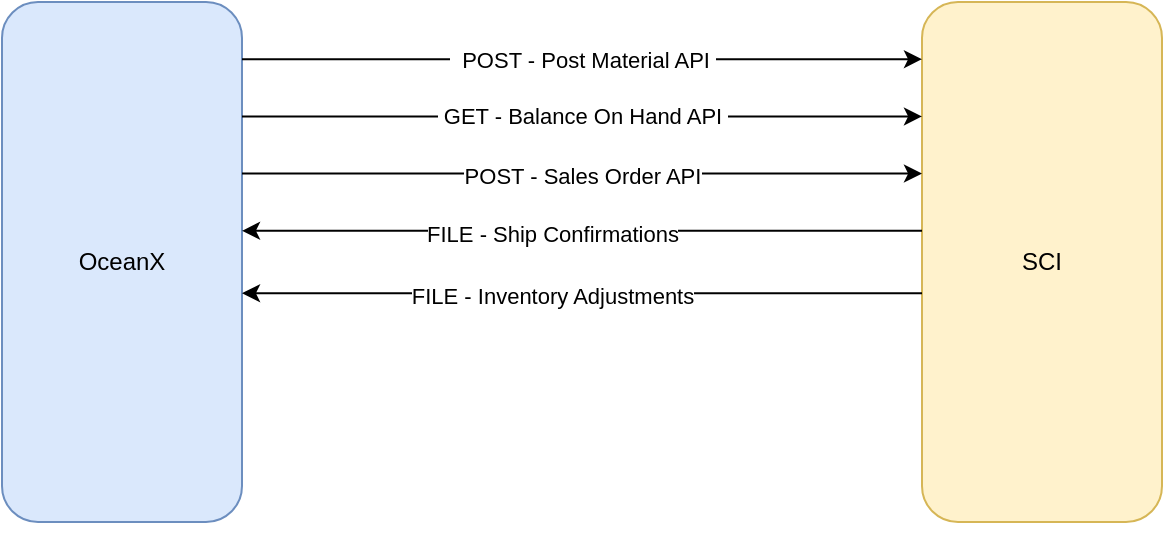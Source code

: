 <mxfile version="17.1.4" type="github">
  <diagram id="MGNirFVEope792cw_PuH" name="Page-1">
    <mxGraphModel dx="1138" dy="635" grid="1" gridSize="10" guides="1" tooltips="1" connect="1" arrows="1" fold="1" page="1" pageScale="1" pageWidth="850" pageHeight="1100" math="0" shadow="0">
      <root>
        <mxCell id="0" />
        <mxCell id="1" parent="0" />
        <mxCell id="hi-h6GFjjIwbvDmihTM5-6" value="OceanX" style="rounded=1;whiteSpace=wrap;html=1;points=[[0,0,0,0,0],[0,0.25,0,0,0],[0,0.5,0,0,0],[0,0.75,0,0,0],[0,1,0,0,0],[0.25,0,0,0,0],[0.25,1,0,0,0],[0.5,0,0,0,0],[0.5,1,0,0,0],[0.75,0,0,0,0],[0.75,1,0,0,0],[1,0,0,0,0],[1,0.11,0,0,0],[1,0.22,0,0,0],[1,0.25,0,0,0],[1,0.33,0,0,0],[1,0.44,0,0,0],[1,0.5,0,0,0],[1,0.56,0,0,0],[1,0.67,0,0,0],[1,0.75,0,0,0],[1,0.78,0,0,0],[1,0.89,0,0,0],[1,1,0,0,0]];fillColor=#dae8fc;strokeColor=#6c8ebf;" parent="1" vertex="1">
          <mxGeometry x="100" y="300" width="120" height="260" as="geometry" />
        </mxCell>
        <mxCell id="hi-h6GFjjIwbvDmihTM5-7" value="SCI" style="rounded=1;whiteSpace=wrap;html=1;points=[[0,0,0,0,0],[0,0.11,0,0,0],[0,0.22,0,0,0],[0,0.25,0,0,0],[0,0.33,0,0,0],[0,0.44,0,0,0],[0,0.5,0,0,0],[0,0.56,0,0,0],[0,0.67,0,0,0],[0,0.75,0,0,0],[0,0.78,0,0,0],[0,0.89,0,0,0],[0,1,0,0,0],[0.25,0,0,0,0],[0.25,1,0,0,0],[0.5,0,0,0,0],[0.5,1,0,0,0],[0.75,0,0,0,0],[0.75,1,0,0,0],[1,0,0,0,0],[1,0.11,0,0,0],[1,0.22,0,0,0],[1,0.25,0,0,0],[1,0.33,0,0,0],[1,0.44,0,0,0],[1,0.5,0,0,0],[1,0.56,0,0,0],[1,0.67,0,0,0],[1,0.75,0,0,0],[1,0.78,0,0,0],[1,0.89,0,0,0],[1,1,0,0,0]];fillColor=#fff2cc;strokeColor=#d6b656;" parent="1" vertex="1">
          <mxGeometry x="560" y="300" width="120" height="260" as="geometry" />
        </mxCell>
        <mxCell id="hi-h6GFjjIwbvDmihTM5-8" value="&lt;table class=&quot;NormalTable&quot;&gt;&lt;tbody&gt;&lt;tr&gt;&lt;td width=&quot;200&quot;&gt;&lt;span class=&quot;fontstyle0&quot;&gt;&amp;nbsp;POST - Post Material API&lt;/span&gt;&lt;/td&gt;&lt;/tr&gt;&lt;/tbody&gt;&lt;/table&gt;" style="endArrow=classic;html=1;rounded=0;exitX=1;exitY=0.11;exitDx=0;exitDy=0;exitPerimeter=0;entryX=0;entryY=0.11;entryDx=0;entryDy=0;entryPerimeter=0;" parent="1" source="hi-h6GFjjIwbvDmihTM5-6" target="hi-h6GFjjIwbvDmihTM5-7" edge="1">
          <mxGeometry width="50" height="50" relative="1" as="geometry">
            <mxPoint x="400" y="330" as="sourcePoint" />
            <mxPoint x="450" y="280" as="targetPoint" />
          </mxGeometry>
        </mxCell>
        <mxCell id="hi-h6GFjjIwbvDmihTM5-9" value="" style="endArrow=classic;html=1;rounded=0;exitX=1;exitY=0.33;exitDx=0;exitDy=0;exitPerimeter=0;entryX=0;entryY=0.33;entryDx=0;entryDy=0;entryPerimeter=0;" parent="1" source="hi-h6GFjjIwbvDmihTM5-6" target="hi-h6GFjjIwbvDmihTM5-7" edge="1">
          <mxGeometry width="50" height="50" relative="1" as="geometry">
            <mxPoint x="400" y="330" as="sourcePoint" />
            <mxPoint x="450" y="280" as="targetPoint" />
          </mxGeometry>
        </mxCell>
        <mxCell id="hi-h6GFjjIwbvDmihTM5-13" value="POST - Sales Order API" style="edgeLabel;html=1;align=center;verticalAlign=middle;resizable=0;points=[];" parent="hi-h6GFjjIwbvDmihTM5-9" vertex="1" connectable="0">
          <mxGeometry x="-0.123" y="-1" relative="1" as="geometry">
            <mxPoint x="21" as="offset" />
          </mxGeometry>
        </mxCell>
        <mxCell id="hi-h6GFjjIwbvDmihTM5-10" value="" style="endArrow=classic;html=1;rounded=0;exitX=0;exitY=0.44;exitDx=0;exitDy=0;exitPerimeter=0;entryX=1;entryY=0.44;entryDx=0;entryDy=0;entryPerimeter=0;" parent="1" source="hi-h6GFjjIwbvDmihTM5-7" target="hi-h6GFjjIwbvDmihTM5-6" edge="1">
          <mxGeometry width="50" height="50" relative="1" as="geometry">
            <mxPoint x="400" y="330" as="sourcePoint" />
            <mxPoint x="450" y="280" as="targetPoint" />
          </mxGeometry>
        </mxCell>
        <mxCell id="hi-h6GFjjIwbvDmihTM5-14" value="FILE - Ship Confirmations" style="edgeLabel;html=1;align=center;verticalAlign=middle;resizable=0;points=[];" parent="hi-h6GFjjIwbvDmihTM5-10" vertex="1" connectable="0">
          <mxGeometry x="0.088" y="1" relative="1" as="geometry">
            <mxPoint as="offset" />
          </mxGeometry>
        </mxCell>
        <mxCell id="hi-h6GFjjIwbvDmihTM5-12" value="&lt;table class=&quot;NormalTable&quot;&gt;&lt;tbody&gt;&lt;tr&gt;&lt;td width=&quot;200&quot;&gt;&lt;span class=&quot;fontstyle0&quot;&gt;GET - Balance On Hand API&lt;/span&gt;&lt;/td&gt;&lt;/tr&gt;&lt;/tbody&gt;&lt;/table&gt;" style="endArrow=classic;html=1;rounded=0;exitX=1;exitY=0.22;exitDx=0;exitDy=0;exitPerimeter=0;entryX=0;entryY=0.22;entryDx=0;entryDy=0;entryPerimeter=0;" parent="1" source="hi-h6GFjjIwbvDmihTM5-6" target="hi-h6GFjjIwbvDmihTM5-7" edge="1">
          <mxGeometry width="50" height="50" relative="1" as="geometry">
            <mxPoint x="230" y="160.6" as="sourcePoint" />
            <mxPoint x="570" y="160.6" as="targetPoint" />
            <mxPoint as="offset" />
          </mxGeometry>
        </mxCell>
        <mxCell id="hi-h6GFjjIwbvDmihTM5-15" value="" style="endArrow=classic;html=1;rounded=0;exitX=0;exitY=0.56;exitDx=0;exitDy=0;exitPerimeter=0;entryX=1;entryY=0.56;entryDx=0;entryDy=0;entryPerimeter=0;" parent="1" source="hi-h6GFjjIwbvDmihTM5-7" target="hi-h6GFjjIwbvDmihTM5-6" edge="1">
          <mxGeometry width="50" height="50" relative="1" as="geometry">
            <mxPoint x="570" y="312.4" as="sourcePoint" />
            <mxPoint x="230" y="312.4" as="targetPoint" />
          </mxGeometry>
        </mxCell>
        <mxCell id="hi-h6GFjjIwbvDmihTM5-16" value="FILE - Inventory Adjustments" style="edgeLabel;html=1;align=center;verticalAlign=middle;resizable=0;points=[];" parent="hi-h6GFjjIwbvDmihTM5-15" vertex="1" connectable="0">
          <mxGeometry x="0.088" y="1" relative="1" as="geometry">
            <mxPoint as="offset" />
          </mxGeometry>
        </mxCell>
        <mxCell id="sN9Ar6Se1gokxchu2inU-1" style="edgeStyle=orthogonalEdgeStyle;rounded=0;orthogonalLoop=1;jettySize=auto;html=1;exitX=0.5;exitY=1;exitDx=0;exitDy=0;exitPerimeter=0;" edge="1" parent="1" source="hi-h6GFjjIwbvDmihTM5-7" target="hi-h6GFjjIwbvDmihTM5-7">
          <mxGeometry relative="1" as="geometry" />
        </mxCell>
      </root>
    </mxGraphModel>
  </diagram>
</mxfile>
